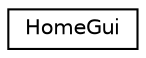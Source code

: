 digraph G
{
  edge [fontname="Helvetica",fontsize="10",labelfontname="Helvetica",labelfontsize="10"];
  node [fontname="Helvetica",fontsize="10",shape=record];
  rankdir="LR";
  Node1 [label="HomeGui",height=0.2,width=0.4,color="black", fillcolor="white", style="filled",URL="$class_home_gui.html",tooltip="The gui access."];
}
